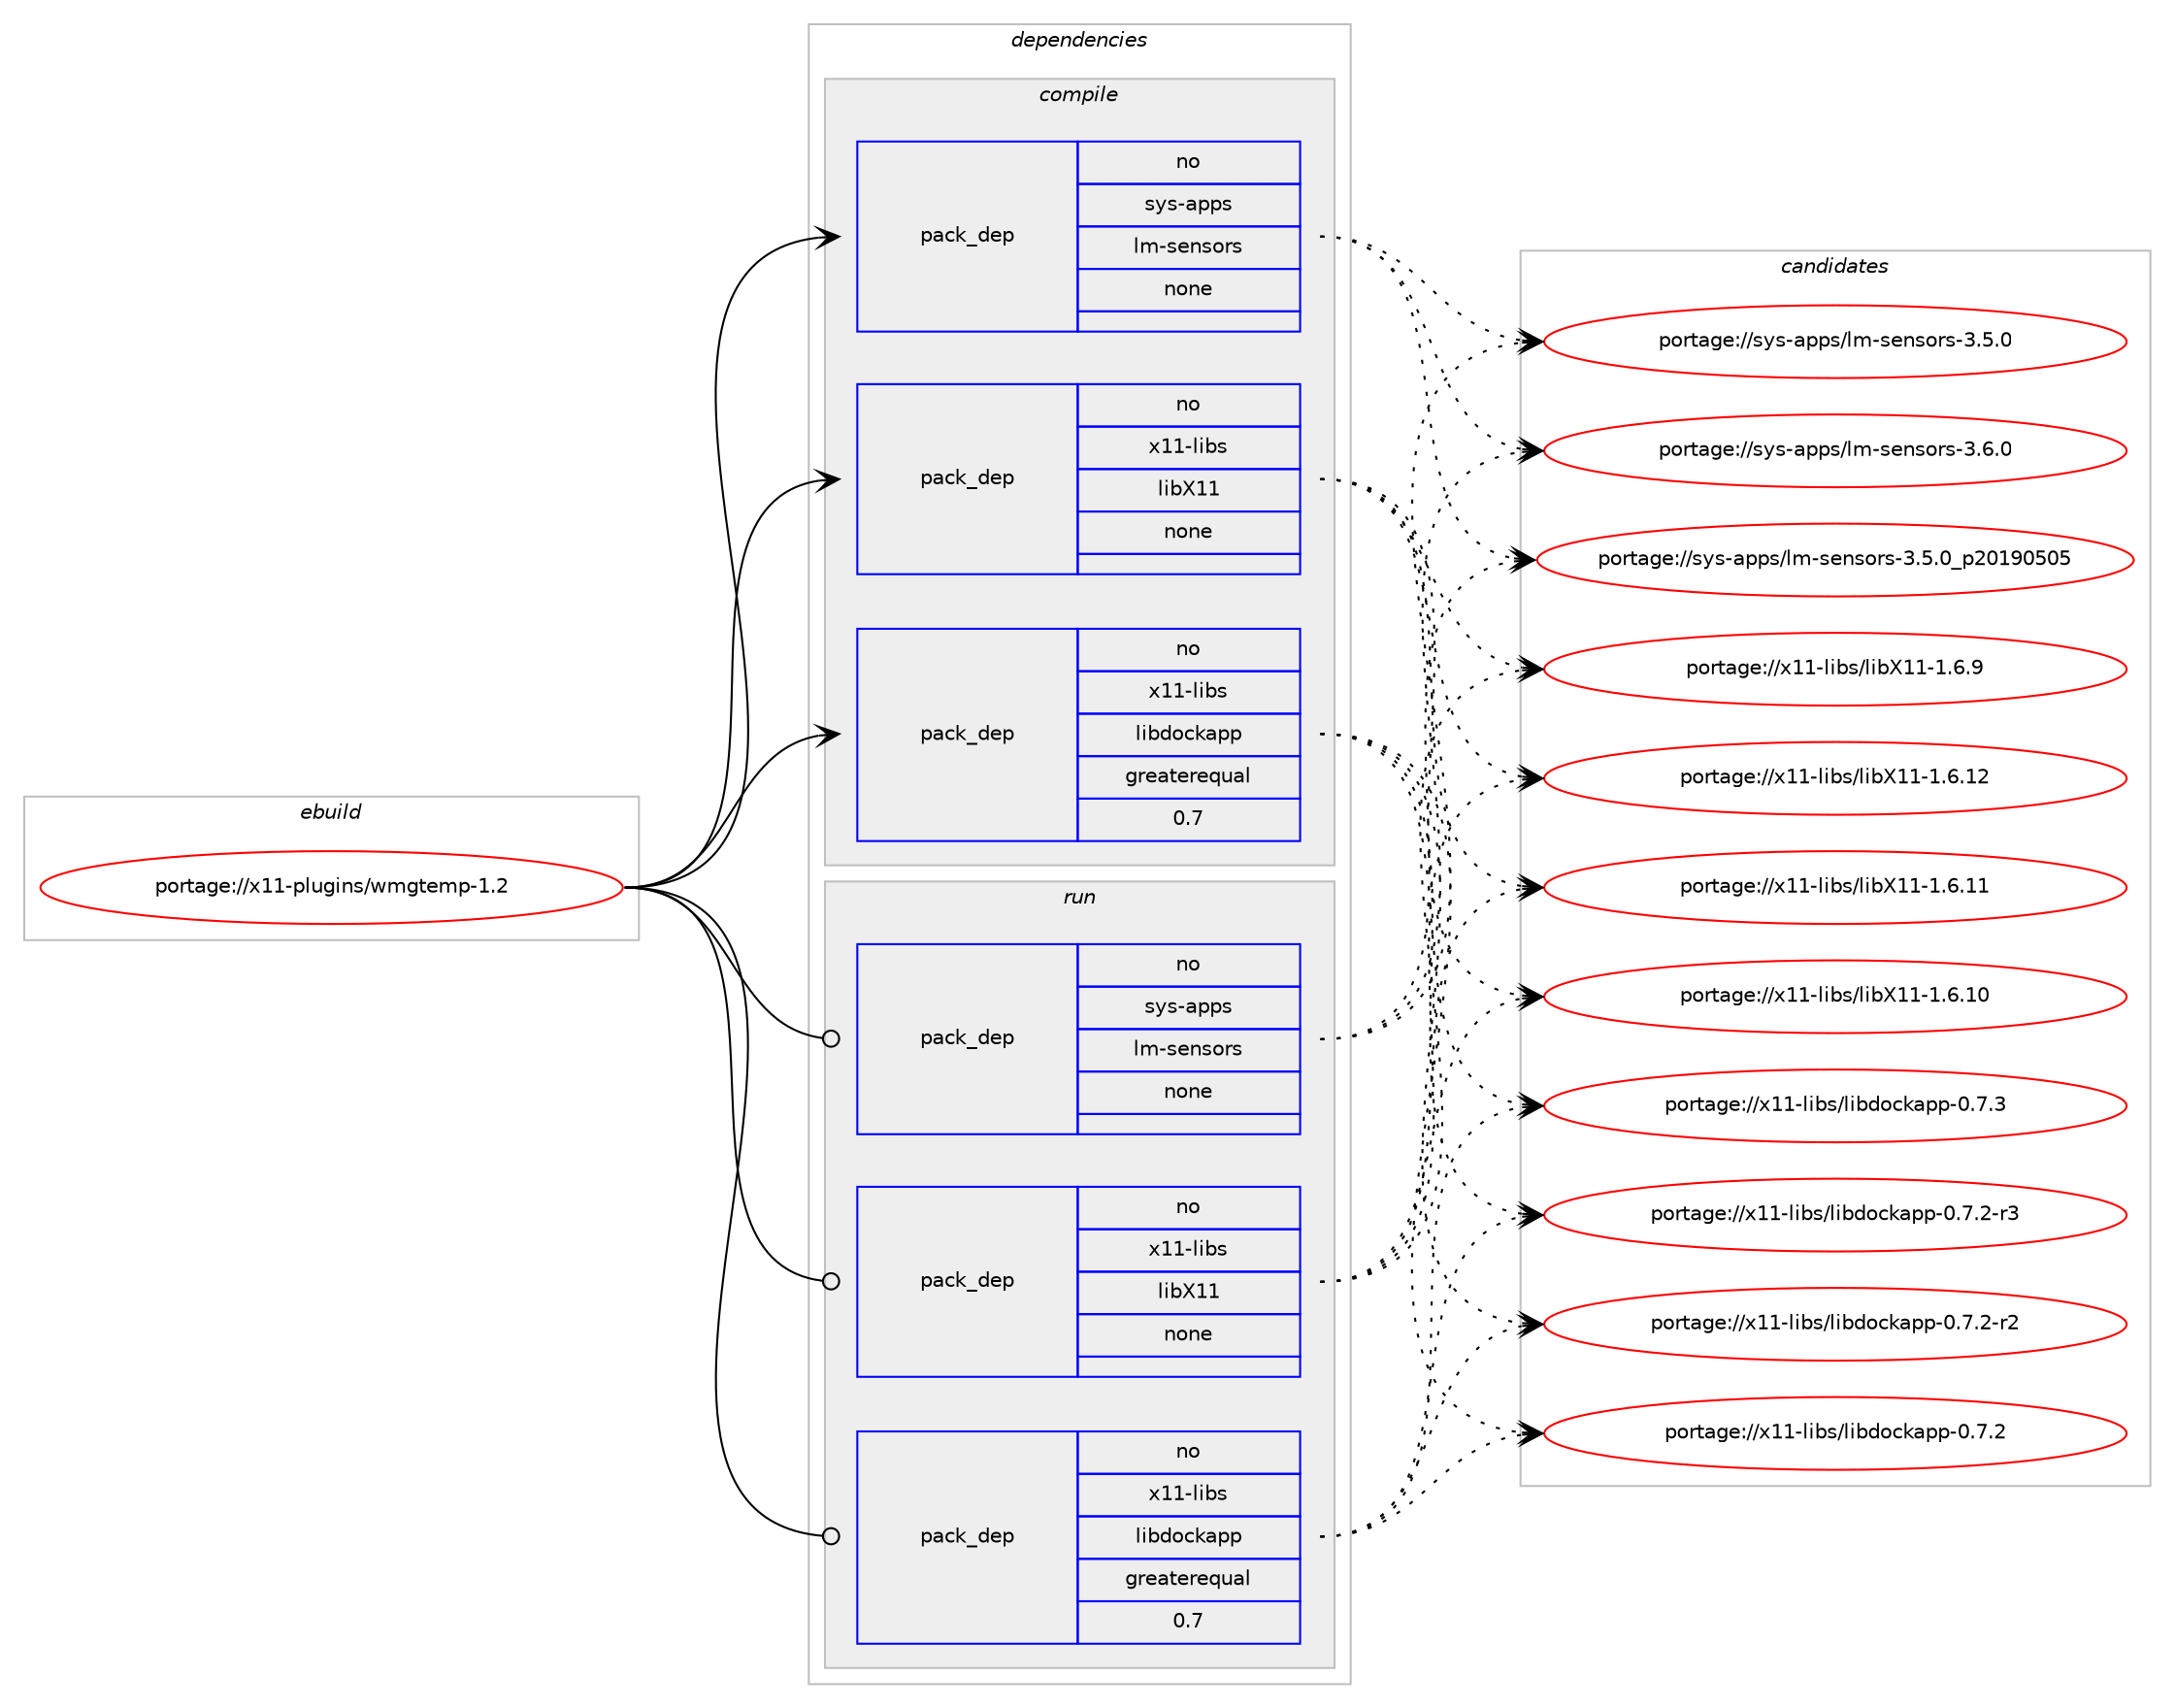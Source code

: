 digraph prolog {

# *************
# Graph options
# *************

newrank=true;
concentrate=true;
compound=true;
graph [rankdir=LR,fontname=Helvetica,fontsize=10,ranksep=1.5];#, ranksep=2.5, nodesep=0.2];
edge  [arrowhead=vee];
node  [fontname=Helvetica,fontsize=10];

# **********
# The ebuild
# **********

subgraph cluster_leftcol {
color=gray;
rank=same;
label=<<i>ebuild</i>>;
id [label="portage://x11-plugins/wmgtemp-1.2", color=red, width=4, href="../x11-plugins/wmgtemp-1.2.svg"];
}

# ****************
# The dependencies
# ****************

subgraph cluster_midcol {
color=gray;
label=<<i>dependencies</i>>;
subgraph cluster_compile {
fillcolor="#eeeeee";
style=filled;
label=<<i>compile</i>>;
subgraph pack631 {
dependency720 [label=<<TABLE BORDER="0" CELLBORDER="1" CELLSPACING="0" CELLPADDING="4" WIDTH="220"><TR><TD ROWSPAN="6" CELLPADDING="30">pack_dep</TD></TR><TR><TD WIDTH="110">no</TD></TR><TR><TD>sys-apps</TD></TR><TR><TD>lm-sensors</TD></TR><TR><TD>none</TD></TR><TR><TD></TD></TR></TABLE>>, shape=none, color=blue];
}
id:e -> dependency720:w [weight=20,style="solid",arrowhead="vee"];
subgraph pack632 {
dependency721 [label=<<TABLE BORDER="0" CELLBORDER="1" CELLSPACING="0" CELLPADDING="4" WIDTH="220"><TR><TD ROWSPAN="6" CELLPADDING="30">pack_dep</TD></TR><TR><TD WIDTH="110">no</TD></TR><TR><TD>x11-libs</TD></TR><TR><TD>libX11</TD></TR><TR><TD>none</TD></TR><TR><TD></TD></TR></TABLE>>, shape=none, color=blue];
}
id:e -> dependency721:w [weight=20,style="solid",arrowhead="vee"];
subgraph pack633 {
dependency722 [label=<<TABLE BORDER="0" CELLBORDER="1" CELLSPACING="0" CELLPADDING="4" WIDTH="220"><TR><TD ROWSPAN="6" CELLPADDING="30">pack_dep</TD></TR><TR><TD WIDTH="110">no</TD></TR><TR><TD>x11-libs</TD></TR><TR><TD>libdockapp</TD></TR><TR><TD>greaterequal</TD></TR><TR><TD>0.7</TD></TR></TABLE>>, shape=none, color=blue];
}
id:e -> dependency722:w [weight=20,style="solid",arrowhead="vee"];
}
subgraph cluster_compileandrun {
fillcolor="#eeeeee";
style=filled;
label=<<i>compile and run</i>>;
}
subgraph cluster_run {
fillcolor="#eeeeee";
style=filled;
label=<<i>run</i>>;
subgraph pack634 {
dependency723 [label=<<TABLE BORDER="0" CELLBORDER="1" CELLSPACING="0" CELLPADDING="4" WIDTH="220"><TR><TD ROWSPAN="6" CELLPADDING="30">pack_dep</TD></TR><TR><TD WIDTH="110">no</TD></TR><TR><TD>sys-apps</TD></TR><TR><TD>lm-sensors</TD></TR><TR><TD>none</TD></TR><TR><TD></TD></TR></TABLE>>, shape=none, color=blue];
}
id:e -> dependency723:w [weight=20,style="solid",arrowhead="odot"];
subgraph pack635 {
dependency724 [label=<<TABLE BORDER="0" CELLBORDER="1" CELLSPACING="0" CELLPADDING="4" WIDTH="220"><TR><TD ROWSPAN="6" CELLPADDING="30">pack_dep</TD></TR><TR><TD WIDTH="110">no</TD></TR><TR><TD>x11-libs</TD></TR><TR><TD>libX11</TD></TR><TR><TD>none</TD></TR><TR><TD></TD></TR></TABLE>>, shape=none, color=blue];
}
id:e -> dependency724:w [weight=20,style="solid",arrowhead="odot"];
subgraph pack636 {
dependency725 [label=<<TABLE BORDER="0" CELLBORDER="1" CELLSPACING="0" CELLPADDING="4" WIDTH="220"><TR><TD ROWSPAN="6" CELLPADDING="30">pack_dep</TD></TR><TR><TD WIDTH="110">no</TD></TR><TR><TD>x11-libs</TD></TR><TR><TD>libdockapp</TD></TR><TR><TD>greaterequal</TD></TR><TR><TD>0.7</TD></TR></TABLE>>, shape=none, color=blue];
}
id:e -> dependency725:w [weight=20,style="solid",arrowhead="odot"];
}
}

# **************
# The candidates
# **************

subgraph cluster_choices {
rank=same;
color=gray;
label=<<i>candidates</i>>;

subgraph choice631 {
color=black;
nodesep=1;
choice11512111545971121121154710810945115101110115111114115455146544648 [label="portage://sys-apps/lm-sensors-3.6.0", color=red, width=4,href="../sys-apps/lm-sensors-3.6.0.svg"];
choice11512111545971121121154710810945115101110115111114115455146534648951125048495748534853 [label="portage://sys-apps/lm-sensors-3.5.0_p20190505", color=red, width=4,href="../sys-apps/lm-sensors-3.5.0_p20190505.svg"];
choice11512111545971121121154710810945115101110115111114115455146534648 [label="portage://sys-apps/lm-sensors-3.5.0", color=red, width=4,href="../sys-apps/lm-sensors-3.5.0.svg"];
dependency720:e -> choice11512111545971121121154710810945115101110115111114115455146544648:w [style=dotted,weight="100"];
dependency720:e -> choice11512111545971121121154710810945115101110115111114115455146534648951125048495748534853:w [style=dotted,weight="100"];
dependency720:e -> choice11512111545971121121154710810945115101110115111114115455146534648:w [style=dotted,weight="100"];
}
subgraph choice632 {
color=black;
nodesep=1;
choice120494945108105981154710810598884949454946544657 [label="portage://x11-libs/libX11-1.6.9", color=red, width=4,href="../x11-libs/libX11-1.6.9.svg"];
choice12049494510810598115471081059888494945494654464950 [label="portage://x11-libs/libX11-1.6.12", color=red, width=4,href="../x11-libs/libX11-1.6.12.svg"];
choice12049494510810598115471081059888494945494654464949 [label="portage://x11-libs/libX11-1.6.11", color=red, width=4,href="../x11-libs/libX11-1.6.11.svg"];
choice12049494510810598115471081059888494945494654464948 [label="portage://x11-libs/libX11-1.6.10", color=red, width=4,href="../x11-libs/libX11-1.6.10.svg"];
dependency721:e -> choice120494945108105981154710810598884949454946544657:w [style=dotted,weight="100"];
dependency721:e -> choice12049494510810598115471081059888494945494654464950:w [style=dotted,weight="100"];
dependency721:e -> choice12049494510810598115471081059888494945494654464949:w [style=dotted,weight="100"];
dependency721:e -> choice12049494510810598115471081059888494945494654464948:w [style=dotted,weight="100"];
}
subgraph choice633 {
color=black;
nodesep=1;
choice1204949451081059811547108105981001119910797112112454846554651 [label="portage://x11-libs/libdockapp-0.7.3", color=red, width=4,href="../x11-libs/libdockapp-0.7.3.svg"];
choice12049494510810598115471081059810011199107971121124548465546504511451 [label="portage://x11-libs/libdockapp-0.7.2-r3", color=red, width=4,href="../x11-libs/libdockapp-0.7.2-r3.svg"];
choice12049494510810598115471081059810011199107971121124548465546504511450 [label="portage://x11-libs/libdockapp-0.7.2-r2", color=red, width=4,href="../x11-libs/libdockapp-0.7.2-r2.svg"];
choice1204949451081059811547108105981001119910797112112454846554650 [label="portage://x11-libs/libdockapp-0.7.2", color=red, width=4,href="../x11-libs/libdockapp-0.7.2.svg"];
dependency722:e -> choice1204949451081059811547108105981001119910797112112454846554651:w [style=dotted,weight="100"];
dependency722:e -> choice12049494510810598115471081059810011199107971121124548465546504511451:w [style=dotted,weight="100"];
dependency722:e -> choice12049494510810598115471081059810011199107971121124548465546504511450:w [style=dotted,weight="100"];
dependency722:e -> choice1204949451081059811547108105981001119910797112112454846554650:w [style=dotted,weight="100"];
}
subgraph choice634 {
color=black;
nodesep=1;
choice11512111545971121121154710810945115101110115111114115455146544648 [label="portage://sys-apps/lm-sensors-3.6.0", color=red, width=4,href="../sys-apps/lm-sensors-3.6.0.svg"];
choice11512111545971121121154710810945115101110115111114115455146534648951125048495748534853 [label="portage://sys-apps/lm-sensors-3.5.0_p20190505", color=red, width=4,href="../sys-apps/lm-sensors-3.5.0_p20190505.svg"];
choice11512111545971121121154710810945115101110115111114115455146534648 [label="portage://sys-apps/lm-sensors-3.5.0", color=red, width=4,href="../sys-apps/lm-sensors-3.5.0.svg"];
dependency723:e -> choice11512111545971121121154710810945115101110115111114115455146544648:w [style=dotted,weight="100"];
dependency723:e -> choice11512111545971121121154710810945115101110115111114115455146534648951125048495748534853:w [style=dotted,weight="100"];
dependency723:e -> choice11512111545971121121154710810945115101110115111114115455146534648:w [style=dotted,weight="100"];
}
subgraph choice635 {
color=black;
nodesep=1;
choice120494945108105981154710810598884949454946544657 [label="portage://x11-libs/libX11-1.6.9", color=red, width=4,href="../x11-libs/libX11-1.6.9.svg"];
choice12049494510810598115471081059888494945494654464950 [label="portage://x11-libs/libX11-1.6.12", color=red, width=4,href="../x11-libs/libX11-1.6.12.svg"];
choice12049494510810598115471081059888494945494654464949 [label="portage://x11-libs/libX11-1.6.11", color=red, width=4,href="../x11-libs/libX11-1.6.11.svg"];
choice12049494510810598115471081059888494945494654464948 [label="portage://x11-libs/libX11-1.6.10", color=red, width=4,href="../x11-libs/libX11-1.6.10.svg"];
dependency724:e -> choice120494945108105981154710810598884949454946544657:w [style=dotted,weight="100"];
dependency724:e -> choice12049494510810598115471081059888494945494654464950:w [style=dotted,weight="100"];
dependency724:e -> choice12049494510810598115471081059888494945494654464949:w [style=dotted,weight="100"];
dependency724:e -> choice12049494510810598115471081059888494945494654464948:w [style=dotted,weight="100"];
}
subgraph choice636 {
color=black;
nodesep=1;
choice1204949451081059811547108105981001119910797112112454846554651 [label="portage://x11-libs/libdockapp-0.7.3", color=red, width=4,href="../x11-libs/libdockapp-0.7.3.svg"];
choice12049494510810598115471081059810011199107971121124548465546504511451 [label="portage://x11-libs/libdockapp-0.7.2-r3", color=red, width=4,href="../x11-libs/libdockapp-0.7.2-r3.svg"];
choice12049494510810598115471081059810011199107971121124548465546504511450 [label="portage://x11-libs/libdockapp-0.7.2-r2", color=red, width=4,href="../x11-libs/libdockapp-0.7.2-r2.svg"];
choice1204949451081059811547108105981001119910797112112454846554650 [label="portage://x11-libs/libdockapp-0.7.2", color=red, width=4,href="../x11-libs/libdockapp-0.7.2.svg"];
dependency725:e -> choice1204949451081059811547108105981001119910797112112454846554651:w [style=dotted,weight="100"];
dependency725:e -> choice12049494510810598115471081059810011199107971121124548465546504511451:w [style=dotted,weight="100"];
dependency725:e -> choice12049494510810598115471081059810011199107971121124548465546504511450:w [style=dotted,weight="100"];
dependency725:e -> choice1204949451081059811547108105981001119910797112112454846554650:w [style=dotted,weight="100"];
}
}

}
